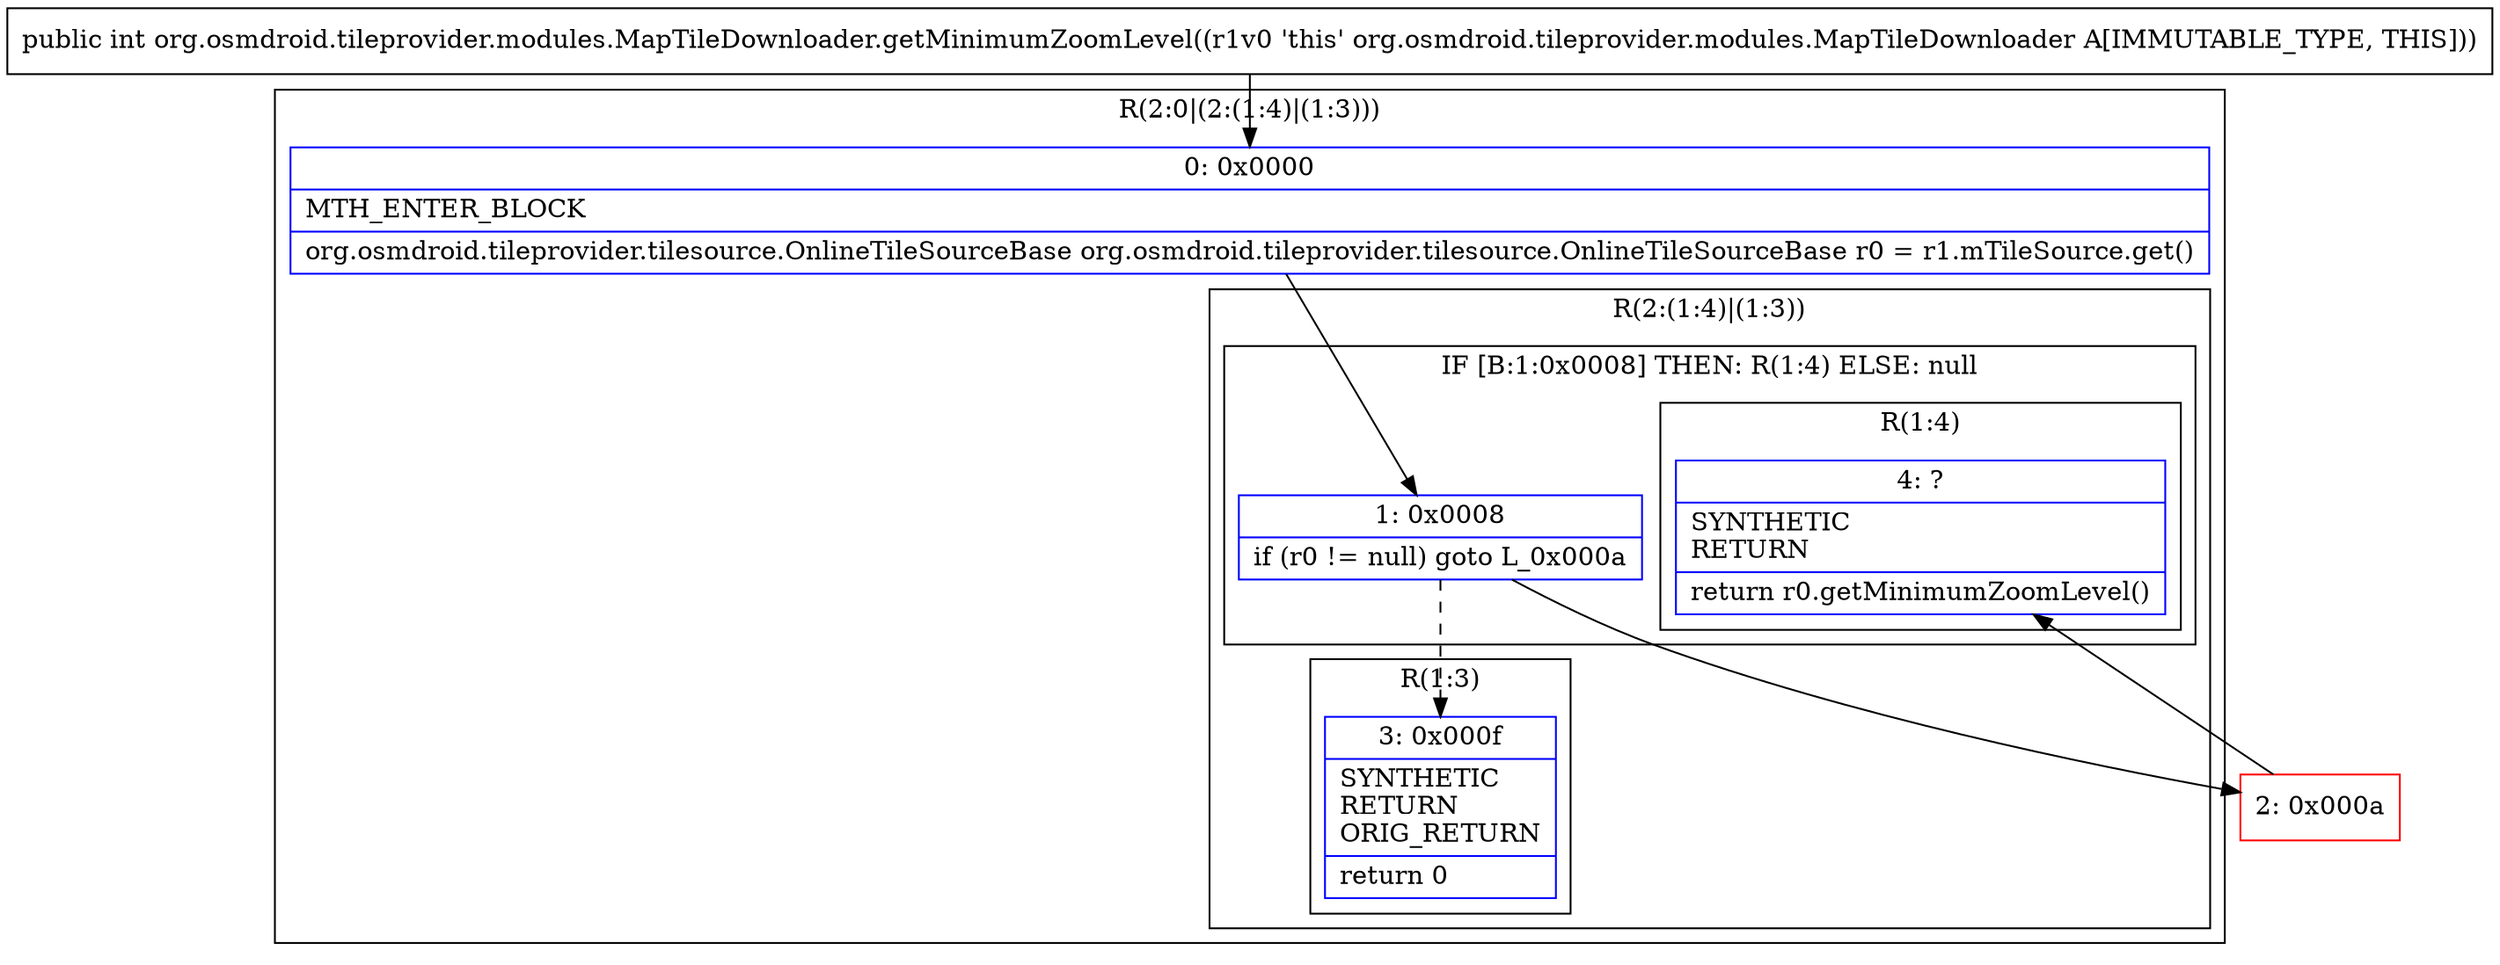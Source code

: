digraph "CFG fororg.osmdroid.tileprovider.modules.MapTileDownloader.getMinimumZoomLevel()I" {
subgraph cluster_Region_2113568839 {
label = "R(2:0|(2:(1:4)|(1:3)))";
node [shape=record,color=blue];
Node_0 [shape=record,label="{0\:\ 0x0000|MTH_ENTER_BLOCK\l|org.osmdroid.tileprovider.tilesource.OnlineTileSourceBase org.osmdroid.tileprovider.tilesource.OnlineTileSourceBase r0 = r1.mTileSource.get()\l}"];
subgraph cluster_Region_1698666927 {
label = "R(2:(1:4)|(1:3))";
node [shape=record,color=blue];
subgraph cluster_IfRegion_1687932340 {
label = "IF [B:1:0x0008] THEN: R(1:4) ELSE: null";
node [shape=record,color=blue];
Node_1 [shape=record,label="{1\:\ 0x0008|if (r0 != null) goto L_0x000a\l}"];
subgraph cluster_Region_142847605 {
label = "R(1:4)";
node [shape=record,color=blue];
Node_4 [shape=record,label="{4\:\ ?|SYNTHETIC\lRETURN\l|return r0.getMinimumZoomLevel()\l}"];
}
}
subgraph cluster_Region_1176631617 {
label = "R(1:3)";
node [shape=record,color=blue];
Node_3 [shape=record,label="{3\:\ 0x000f|SYNTHETIC\lRETURN\lORIG_RETURN\l|return 0\l}"];
}
}
}
Node_2 [shape=record,color=red,label="{2\:\ 0x000a}"];
MethodNode[shape=record,label="{public int org.osmdroid.tileprovider.modules.MapTileDownloader.getMinimumZoomLevel((r1v0 'this' org.osmdroid.tileprovider.modules.MapTileDownloader A[IMMUTABLE_TYPE, THIS])) }"];
MethodNode -> Node_0;
Node_0 -> Node_1;
Node_1 -> Node_2;
Node_1 -> Node_3[style=dashed];
Node_2 -> Node_4;
}

